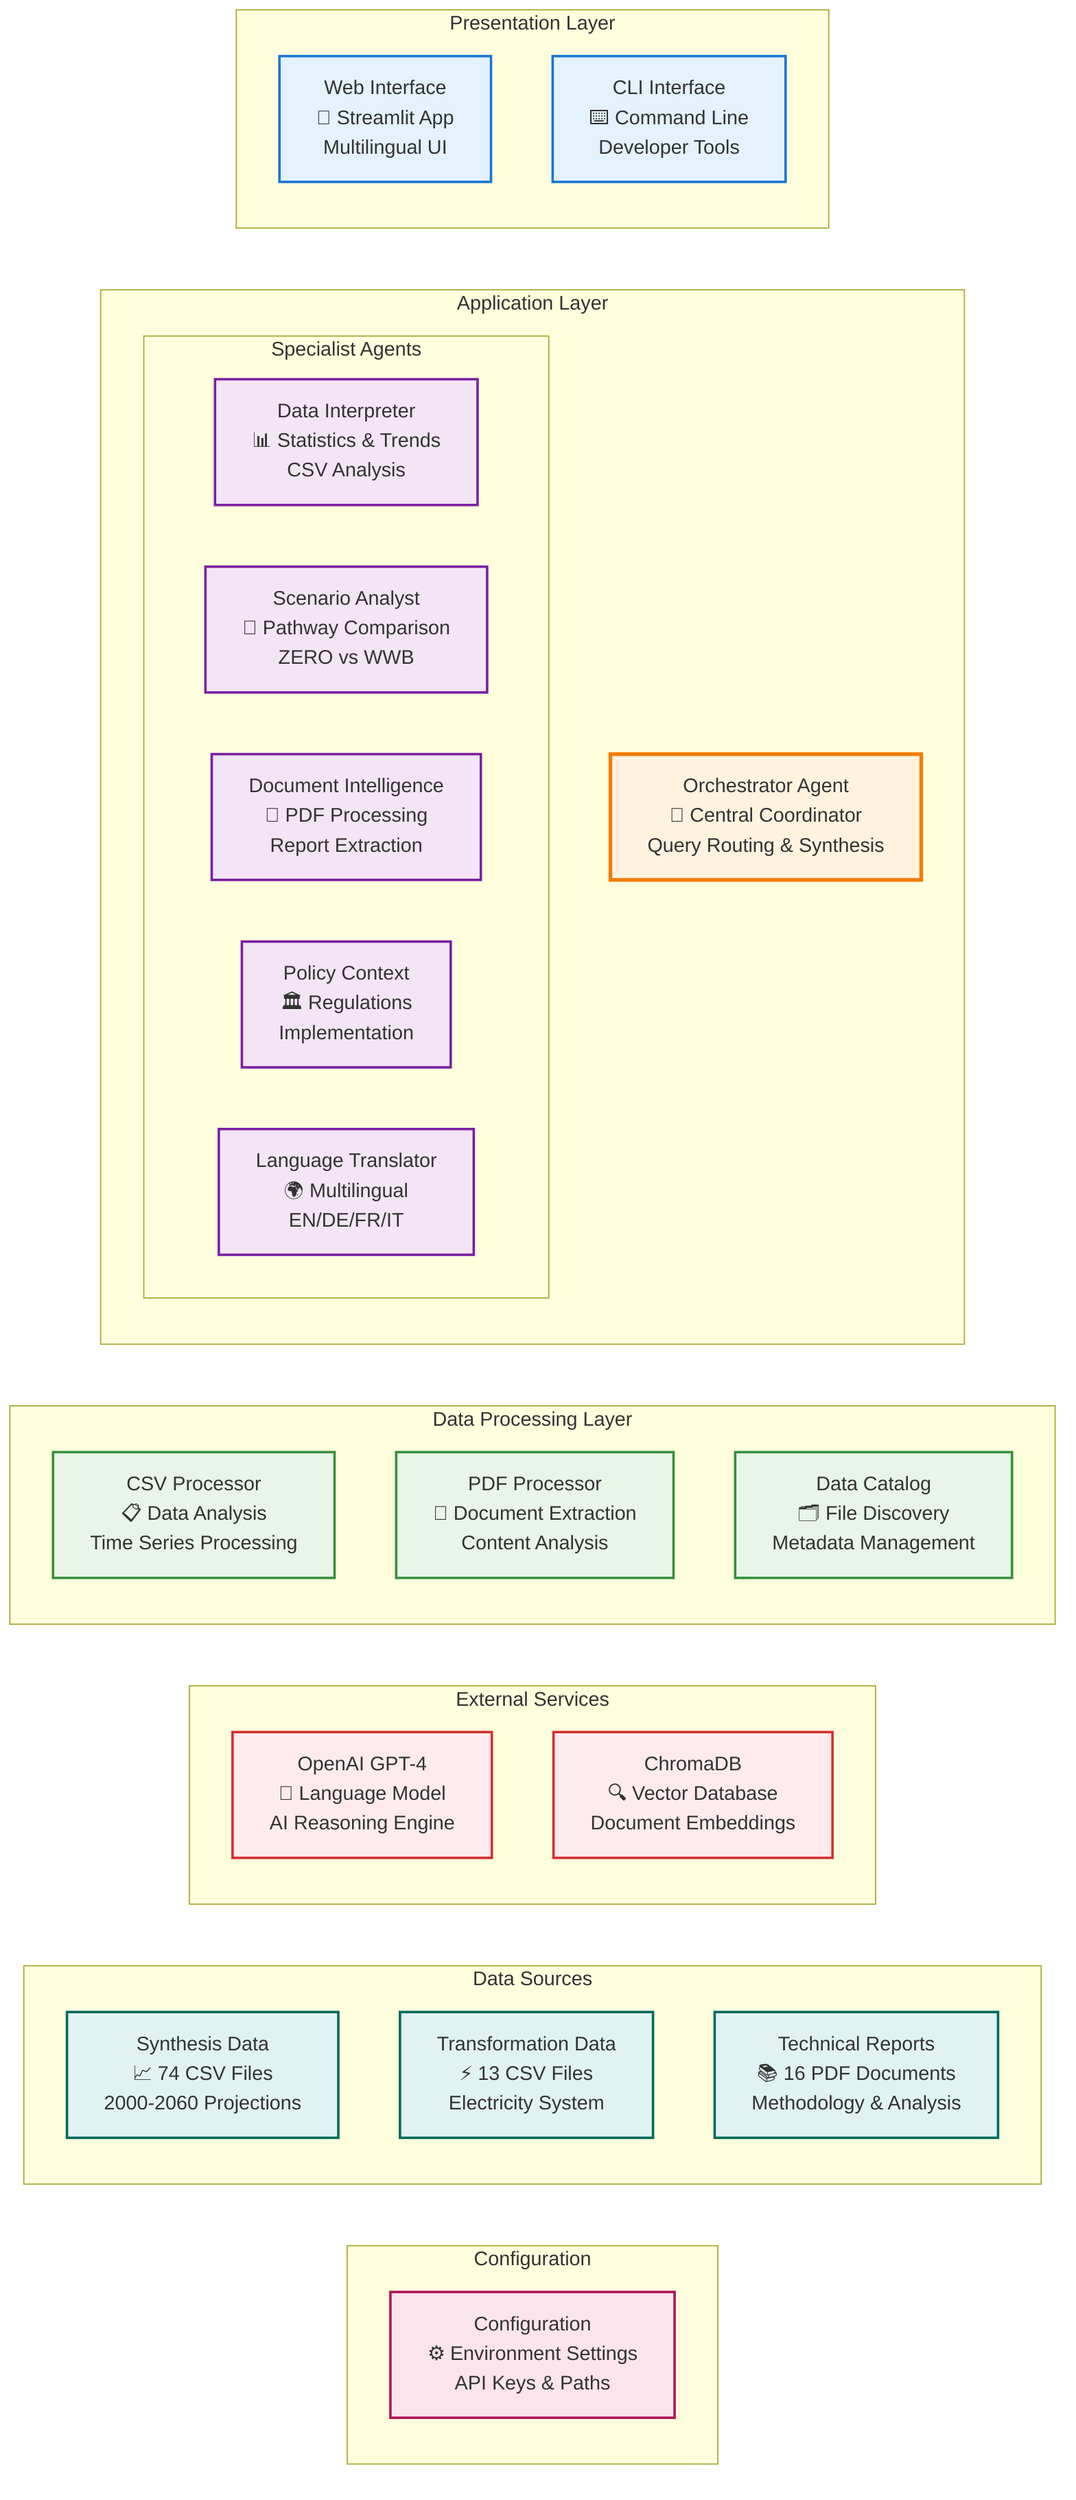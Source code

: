 graph LR
    subgraph A["Configuration"]
        CONFIG[Configuration<br/>⚙️ Environment Settings<br/>API Keys & Paths]
    end
    
    subgraph B["Data Sources"]
        SYNTH[Synthesis Data<br/>📈 74 CSV Files<br/>2000-2060 Projections]
        TRANS[Transformation Data<br/>⚡ 13 CSV Files<br/>Electricity System]
        REPORTS[Technical Reports<br/>📚 16 PDF Documents<br/>Methodology & Analysis]
    end
    
    subgraph C["External Services"]
        GPT[OpenAI GPT-4<br/>🤖 Language Model<br/>AI Reasoning Engine]
        CHROMA[ChromaDB<br/>🔍 Vector Database<br/>Document Embeddings]
    end
    
    subgraph D["Data Processing Layer"]
        CSV[CSV Processor<br/>📋 Data Analysis<br/>Time Series Processing]
        PDF[PDF Processor<br/>📖 Document Extraction<br/>Content Analysis]
        CAT[Data Catalog<br/>🗂️ File Discovery<br/>Metadata Management]
    end
    
    subgraph E["Application Layer"]
        ORCH[Orchestrator Agent<br/>🎯 Central Coordinator<br/>Query Routing & Synthesis]
        
        subgraph "Specialist Agents"
            DATA[Data Interpreter<br/>📊 Statistics & Trends<br/>CSV Analysis]
            SCEN[Scenario Analyst<br/>🔮 Pathway Comparison<br/>ZERO vs WWB]
            DOC[Document Intelligence<br/>📄 PDF Processing<br/>Report Extraction]
            POL[Policy Context<br/>🏛️ Regulations<br/>Implementation]
            LANG[Language Translator<br/>🌍 Multilingual<br/>EN/DE/FR/IT]
        end
    end
    
    subgraph F["Presentation Layer"]
        WEB[Web Interface<br/>📱 Streamlit App<br/>Multilingual UI]
        CLI[CLI Interface<br/>⌨️ Command Line<br/>Developer Tools]
    end
    
    style WEB fill:#e3f2fd,stroke:#1976d2,stroke-width:2px
    style CLI fill:#e3f2fd,stroke:#1976d2,stroke-width:2px
    
    style ORCH fill:#fff3e0,stroke:#f57c00,stroke-width:3px
    
    style DATA fill:#f3e5f5,stroke:#7b1fa2,stroke-width:2px
    style SCEN fill:#f3e5f5,stroke:#7b1fa2,stroke-width:2px
    style DOC fill:#f3e5f5,stroke:#7b1fa2,stroke-width:2px
    style POL fill:#f3e5f5,stroke:#7b1fa2,stroke-width:2px
    style LANG fill:#f3e5f5,stroke:#7b1fa2,stroke-width:2px
    
    style CSV fill:#e8f5e8,stroke:#388e3c,stroke-width:2px
    style PDF fill:#e8f5e8,stroke:#388e3c,stroke-width:2px
    style CAT fill:#e8f5e8,stroke:#388e3c,stroke-width:2px
    
    style GPT fill:#ffebee,stroke:#d32f2f,stroke-width:2px
    style CHROMA fill:#ffebee,stroke:#d32f2f,stroke-width:2px
    
    style SYNTH fill:#e0f2f1,stroke:#00695c,stroke-width:2px
    style TRANS fill:#e0f2f1,stroke:#00695c,stroke-width:2px
    style REPORTS fill:#e0f2f1,stroke:#00695c,stroke-width:2px
    
    style CONFIG fill:#fce4ec,stroke:#ad1457,stroke-width:2px
